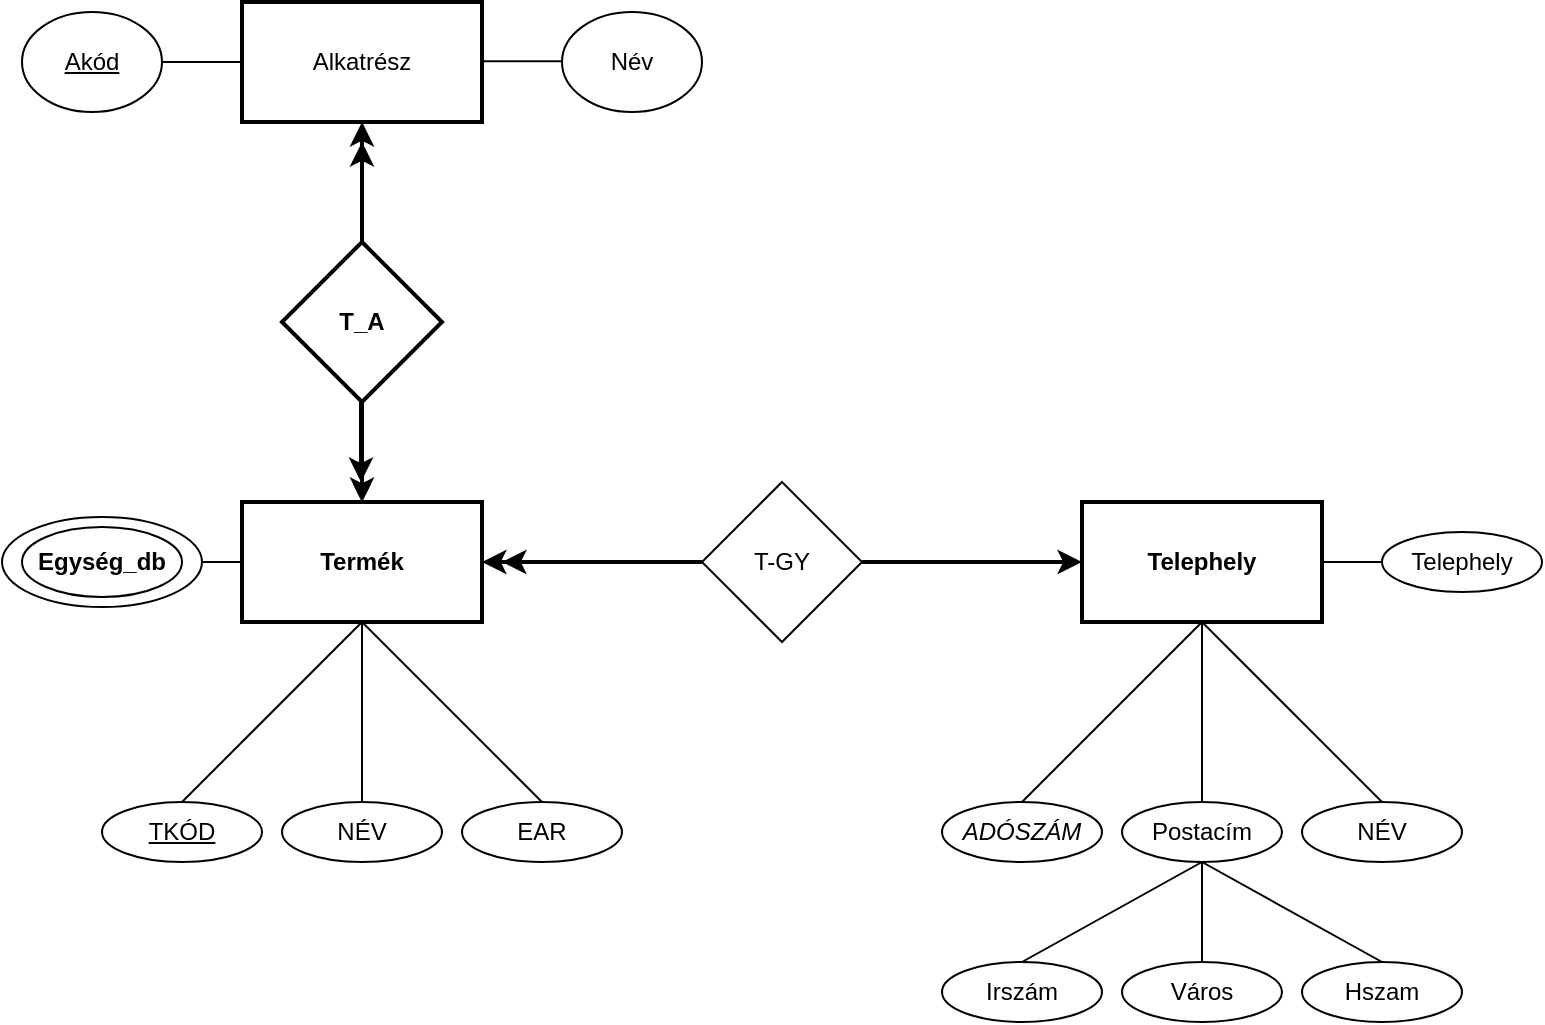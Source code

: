<mxfile version="26.0.16">
  <diagram name="1 oldal" id="6v6tZSbkRN1Iuugm__Hn">
    <mxGraphModel dx="794" dy="1626" grid="1" gridSize="10" guides="1" tooltips="1" connect="1" arrows="1" fold="1" page="1" pageScale="1" pageWidth="827" pageHeight="1169" math="0" shadow="0">
      <root>
        <mxCell id="0" />
        <mxCell id="1" parent="0" />
        <mxCell id="dRhvu17BhrYV3VOlv1lU-1" value="&lt;b&gt;Termék&lt;/b&gt;" style="rounded=0;whiteSpace=wrap;html=1;strokeWidth=2;" parent="1" vertex="1">
          <mxGeometry x="160" y="160" width="120" height="60" as="geometry" />
        </mxCell>
        <mxCell id="dRhvu17BhrYV3VOlv1lU-3" value="T-GY" style="rhombus;whiteSpace=wrap;html=1;" parent="1" vertex="1">
          <mxGeometry x="390" y="150" width="80" height="80" as="geometry" />
        </mxCell>
        <mxCell id="dRhvu17BhrYV3VOlv1lU-4" value="&lt;b&gt;Telephely&lt;/b&gt;" style="rounded=0;whiteSpace=wrap;html=1;strokeWidth=2;" parent="1" vertex="1">
          <mxGeometry x="580" y="160" width="120" height="60" as="geometry" />
        </mxCell>
        <mxCell id="dRhvu17BhrYV3VOlv1lU-5" value="&lt;u&gt;TKÓD&lt;/u&gt;" style="ellipse;whiteSpace=wrap;html=1;" parent="1" vertex="1">
          <mxGeometry x="90" y="310" width="80" height="30" as="geometry" />
        </mxCell>
        <mxCell id="dRhvu17BhrYV3VOlv1lU-6" value="NÉV" style="ellipse;whiteSpace=wrap;html=1;" parent="1" vertex="1">
          <mxGeometry x="180" y="310" width="80" height="30" as="geometry" />
        </mxCell>
        <mxCell id="dRhvu17BhrYV3VOlv1lU-7" value="EAR" style="ellipse;whiteSpace=wrap;html=1;" parent="1" vertex="1">
          <mxGeometry x="270" y="310" width="80" height="30" as="geometry" />
        </mxCell>
        <mxCell id="dRhvu17BhrYV3VOlv1lU-8" value="&lt;i&gt;ADÓSZÁM&lt;/i&gt;" style="ellipse;whiteSpace=wrap;html=1;" parent="1" vertex="1">
          <mxGeometry x="510" y="310" width="80" height="30" as="geometry" />
        </mxCell>
        <mxCell id="dRhvu17BhrYV3VOlv1lU-9" value="Postacím" style="ellipse;whiteSpace=wrap;html=1;" parent="1" vertex="1">
          <mxGeometry x="600" y="310" width="80" height="30" as="geometry" />
        </mxCell>
        <mxCell id="dRhvu17BhrYV3VOlv1lU-10" value="NÉV" style="ellipse;whiteSpace=wrap;html=1;" parent="1" vertex="1">
          <mxGeometry x="690" y="310" width="80" height="30" as="geometry" />
        </mxCell>
        <mxCell id="dRhvu17BhrYV3VOlv1lU-11" value="Irszám" style="ellipse;whiteSpace=wrap;html=1;" parent="1" vertex="1">
          <mxGeometry x="510" y="390" width="80" height="30" as="geometry" />
        </mxCell>
        <mxCell id="dRhvu17BhrYV3VOlv1lU-12" value="Város" style="ellipse;whiteSpace=wrap;html=1;" parent="1" vertex="1">
          <mxGeometry x="600" y="390" width="80" height="30" as="geometry" />
        </mxCell>
        <mxCell id="dRhvu17BhrYV3VOlv1lU-13" value="Hszam" style="ellipse;whiteSpace=wrap;html=1;" parent="1" vertex="1">
          <mxGeometry x="690" y="390" width="80" height="30" as="geometry" />
        </mxCell>
        <mxCell id="dRhvu17BhrYV3VOlv1lU-14" value="" style="endArrow=none;html=1;rounded=0;exitX=0.5;exitY=0;exitDx=0;exitDy=0;entryX=0.5;entryY=1;entryDx=0;entryDy=0;" parent="1" source="dRhvu17BhrYV3VOlv1lU-5" target="dRhvu17BhrYV3VOlv1lU-1" edge="1">
          <mxGeometry width="50" height="50" relative="1" as="geometry">
            <mxPoint x="420" y="280" as="sourcePoint" />
            <mxPoint x="190" y="230" as="targetPoint" />
          </mxGeometry>
        </mxCell>
        <mxCell id="dRhvu17BhrYV3VOlv1lU-15" value="" style="endArrow=none;html=1;rounded=0;exitX=0.5;exitY=0;exitDx=0;exitDy=0;entryX=0.5;entryY=1;entryDx=0;entryDy=0;" parent="1" source="dRhvu17BhrYV3VOlv1lU-6" target="dRhvu17BhrYV3VOlv1lU-1" edge="1">
          <mxGeometry width="50" height="50" relative="1" as="geometry">
            <mxPoint x="420" y="280" as="sourcePoint" />
            <mxPoint x="470" y="230" as="targetPoint" />
          </mxGeometry>
        </mxCell>
        <mxCell id="dRhvu17BhrYV3VOlv1lU-16" value="" style="endArrow=none;html=1;rounded=0;exitX=0.5;exitY=0;exitDx=0;exitDy=0;entryX=0.5;entryY=1;entryDx=0;entryDy=0;" parent="1" source="dRhvu17BhrYV3VOlv1lU-7" target="dRhvu17BhrYV3VOlv1lU-1" edge="1">
          <mxGeometry width="50" height="50" relative="1" as="geometry">
            <mxPoint x="420" y="280" as="sourcePoint" />
            <mxPoint x="470" y="230" as="targetPoint" />
          </mxGeometry>
        </mxCell>
        <mxCell id="dRhvu17BhrYV3VOlv1lU-17" value="" style="endArrow=none;html=1;rounded=0;exitX=0.5;exitY=0;exitDx=0;exitDy=0;" parent="1" source="dRhvu17BhrYV3VOlv1lU-8" edge="1">
          <mxGeometry width="50" height="50" relative="1" as="geometry">
            <mxPoint x="420" y="280" as="sourcePoint" />
            <mxPoint x="640" y="220" as="targetPoint" />
          </mxGeometry>
        </mxCell>
        <mxCell id="dRhvu17BhrYV3VOlv1lU-19" value="" style="endArrow=none;html=1;rounded=0;exitX=0.5;exitY=0;exitDx=0;exitDy=0;entryX=0.5;entryY=1;entryDx=0;entryDy=0;" parent="1" source="dRhvu17BhrYV3VOlv1lU-9" target="dRhvu17BhrYV3VOlv1lU-4" edge="1">
          <mxGeometry width="50" height="50" relative="1" as="geometry">
            <mxPoint x="420" y="280" as="sourcePoint" />
            <mxPoint x="470" y="230" as="targetPoint" />
          </mxGeometry>
        </mxCell>
        <mxCell id="dRhvu17BhrYV3VOlv1lU-20" value="" style="endArrow=none;html=1;rounded=0;exitX=0.5;exitY=0;exitDx=0;exitDy=0;entryX=0.5;entryY=1;entryDx=0;entryDy=0;" parent="1" source="dRhvu17BhrYV3VOlv1lU-10" target="dRhvu17BhrYV3VOlv1lU-4" edge="1">
          <mxGeometry width="50" height="50" relative="1" as="geometry">
            <mxPoint x="420" y="280" as="sourcePoint" />
            <mxPoint x="470" y="230" as="targetPoint" />
          </mxGeometry>
        </mxCell>
        <mxCell id="dRhvu17BhrYV3VOlv1lU-22" value="" style="endArrow=classic;html=1;rounded=0;exitX=1;exitY=0.5;exitDx=0;exitDy=0;entryX=0;entryY=0.5;entryDx=0;entryDy=0;strokeWidth=2;" parent="1" source="dRhvu17BhrYV3VOlv1lU-3" target="dRhvu17BhrYV3VOlv1lU-4" edge="1">
          <mxGeometry width="50" height="50" relative="1" as="geometry">
            <mxPoint x="490" y="250" as="sourcePoint" />
            <mxPoint x="540" y="200" as="targetPoint" />
          </mxGeometry>
        </mxCell>
        <mxCell id="dRhvu17BhrYV3VOlv1lU-23" value="" style="endArrow=classic;html=1;rounded=0;entryX=1;entryY=0.5;entryDx=0;entryDy=0;exitX=0;exitY=0.5;exitDx=0;exitDy=0;strokeWidth=2;" parent="1" source="dRhvu17BhrYV3VOlv1lU-3" target="dRhvu17BhrYV3VOlv1lU-1" edge="1">
          <mxGeometry width="50" height="50" relative="1" as="geometry">
            <mxPoint x="320" y="230" as="sourcePoint" />
            <mxPoint x="370" y="180" as="targetPoint" />
          </mxGeometry>
        </mxCell>
        <mxCell id="dRhvu17BhrYV3VOlv1lU-24" value="" style="endArrow=classic;html=1;rounded=0;exitX=0;exitY=0.5;exitDx=0;exitDy=0;strokeWidth=2;" parent="1" source="dRhvu17BhrYV3VOlv1lU-3" edge="1">
          <mxGeometry width="50" height="50" relative="1" as="geometry">
            <mxPoint x="420" y="280" as="sourcePoint" />
            <mxPoint x="290" y="190" as="targetPoint" />
          </mxGeometry>
        </mxCell>
        <mxCell id="dRhvu17BhrYV3VOlv1lU-25" value="Telephely" style="ellipse;whiteSpace=wrap;html=1;" parent="1" vertex="1">
          <mxGeometry x="730" y="175" width="80" height="30" as="geometry" />
        </mxCell>
        <mxCell id="dRhvu17BhrYV3VOlv1lU-26" value="" style="endArrow=none;html=1;rounded=0;exitX=0;exitY=0.5;exitDx=0;exitDy=0;entryX=1;entryY=0.5;entryDx=0;entryDy=0;" parent="1" source="dRhvu17BhrYV3VOlv1lU-25" target="dRhvu17BhrYV3VOlv1lU-4" edge="1">
          <mxGeometry width="50" height="50" relative="1" as="geometry">
            <mxPoint x="420" y="280" as="sourcePoint" />
            <mxPoint x="470" y="230" as="targetPoint" />
          </mxGeometry>
        </mxCell>
        <mxCell id="dRhvu17BhrYV3VOlv1lU-27" value="" style="endArrow=none;html=1;rounded=0;exitX=0.5;exitY=0;exitDx=0;exitDy=0;entryX=0.5;entryY=1;entryDx=0;entryDy=0;" parent="1" source="dRhvu17BhrYV3VOlv1lU-11" target="dRhvu17BhrYV3VOlv1lU-9" edge="1">
          <mxGeometry width="50" height="50" relative="1" as="geometry">
            <mxPoint x="420" y="280" as="sourcePoint" />
            <mxPoint x="470" y="230" as="targetPoint" />
          </mxGeometry>
        </mxCell>
        <mxCell id="dRhvu17BhrYV3VOlv1lU-28" value="" style="endArrow=none;html=1;rounded=0;entryX=0.5;entryY=1;entryDx=0;entryDy=0;exitX=0.5;exitY=0;exitDx=0;exitDy=0;" parent="1" source="dRhvu17BhrYV3VOlv1lU-12" target="dRhvu17BhrYV3VOlv1lU-9" edge="1">
          <mxGeometry width="50" height="50" relative="1" as="geometry">
            <mxPoint x="630" y="400" as="sourcePoint" />
            <mxPoint x="680" y="350" as="targetPoint" />
          </mxGeometry>
        </mxCell>
        <mxCell id="dRhvu17BhrYV3VOlv1lU-29" value="" style="endArrow=none;html=1;rounded=0;entryX=0.5;entryY=1;entryDx=0;entryDy=0;exitX=0.5;exitY=0;exitDx=0;exitDy=0;" parent="1" source="dRhvu17BhrYV3VOlv1lU-13" target="dRhvu17BhrYV3VOlv1lU-9" edge="1">
          <mxGeometry width="50" height="50" relative="1" as="geometry">
            <mxPoint x="710" y="400" as="sourcePoint" />
            <mxPoint x="760" y="350" as="targetPoint" />
          </mxGeometry>
        </mxCell>
        <mxCell id="KtxNKEk7Mv9q-SLIf2oM-13" value="" style="edgeStyle=orthogonalEdgeStyle;rounded=0;orthogonalLoop=1;jettySize=auto;html=1;" parent="1" source="KtxNKEk7Mv9q-SLIf2oM-1" target="dRhvu17BhrYV3VOlv1lU-1" edge="1">
          <mxGeometry relative="1" as="geometry" />
        </mxCell>
        <mxCell id="KtxNKEk7Mv9q-SLIf2oM-1" value="&lt;b&gt;T_A&lt;/b&gt;" style="rhombus;whiteSpace=wrap;html=1;strokeWidth=2;" parent="1" vertex="1">
          <mxGeometry x="180" y="30" width="80" height="80" as="geometry" />
        </mxCell>
        <mxCell id="KtxNKEk7Mv9q-SLIf2oM-2" value="" style="ellipse;whiteSpace=wrap;html=1;" parent="1" vertex="1">
          <mxGeometry x="40" y="167.5" width="100" height="45" as="geometry" />
        </mxCell>
        <mxCell id="KtxNKEk7Mv9q-SLIf2oM-3" value="&lt;b&gt;Egység_db&lt;/b&gt;" style="ellipse;whiteSpace=wrap;html=1;" parent="1" vertex="1">
          <mxGeometry x="50" y="172.5" width="80" height="35" as="geometry" />
        </mxCell>
        <mxCell id="KtxNKEk7Mv9q-SLIf2oM-5" value="" style="endArrow=classic;html=1;rounded=0;strokeWidth=2;exitX=0.5;exitY=1;exitDx=0;exitDy=0;entryX=0.5;entryY=0;entryDx=0;entryDy=0;" parent="1" source="KtxNKEk7Mv9q-SLIf2oM-1" target="dRhvu17BhrYV3VOlv1lU-1" edge="1">
          <mxGeometry width="50" height="50" relative="1" as="geometry">
            <mxPoint x="170" y="110" as="sourcePoint" />
            <mxPoint x="220" y="150" as="targetPoint" />
          </mxGeometry>
        </mxCell>
        <mxCell id="KtxNKEk7Mv9q-SLIf2oM-6" value="" style="endArrow=none;html=1;rounded=0;exitX=1;exitY=0.5;exitDx=0;exitDy=0;entryX=0;entryY=0.5;entryDx=0;entryDy=0;" parent="1" source="KtxNKEk7Mv9q-SLIf2oM-2" target="dRhvu17BhrYV3VOlv1lU-1" edge="1">
          <mxGeometry width="50" height="50" relative="1" as="geometry">
            <mxPoint x="120" y="160" as="sourcePoint" />
            <mxPoint x="170" y="110" as="targetPoint" />
          </mxGeometry>
        </mxCell>
        <mxCell id="KtxNKEk7Mv9q-SLIf2oM-9" value="" style="endArrow=classic;html=1;rounded=0;strokeWidth=2;entryX=0.5;entryY=0;entryDx=0;entryDy=0;" parent="1" edge="1">
          <mxGeometry width="50" height="50" relative="1" as="geometry">
            <mxPoint x="219.5" y="110" as="sourcePoint" />
            <mxPoint x="219.5" y="150" as="targetPoint" />
          </mxGeometry>
        </mxCell>
        <mxCell id="KtxNKEk7Mv9q-SLIf2oM-10" value="Alkatrész" style="rounded=0;whiteSpace=wrap;html=1;strokeWidth=2;" parent="1" vertex="1">
          <mxGeometry x="160" y="-90" width="120" height="60" as="geometry" />
        </mxCell>
        <mxCell id="KtxNKEk7Mv9q-SLIf2oM-11" value="&lt;u&gt;Akód&lt;/u&gt;" style="ellipse;whiteSpace=wrap;html=1;" parent="1" vertex="1">
          <mxGeometry x="50" y="-85" width="70" height="50" as="geometry" />
        </mxCell>
        <mxCell id="KtxNKEk7Mv9q-SLIf2oM-12" value="Név" style="ellipse;whiteSpace=wrap;html=1;" parent="1" vertex="1">
          <mxGeometry x="320" y="-85" width="70" height="50" as="geometry" />
        </mxCell>
        <mxCell id="KtxNKEk7Mv9q-SLIf2oM-14" value="" style="endArrow=classic;html=1;rounded=0;strokeWidth=2;entryX=0.5;entryY=1;entryDx=0;entryDy=0;exitX=0.5;exitY=0;exitDx=0;exitDy=0;" parent="1" source="KtxNKEk7Mv9q-SLIf2oM-1" target="KtxNKEk7Mv9q-SLIf2oM-10" edge="1">
          <mxGeometry width="50" height="50" relative="1" as="geometry">
            <mxPoint x="219.66" y="-20" as="sourcePoint" />
            <mxPoint x="219.66" y="20" as="targetPoint" />
          </mxGeometry>
        </mxCell>
        <mxCell id="KtxNKEk7Mv9q-SLIf2oM-15" value="" style="endArrow=classic;html=1;rounded=0;strokeWidth=2;exitX=0.5;exitY=0;exitDx=0;exitDy=0;" parent="1" source="KtxNKEk7Mv9q-SLIf2oM-1" edge="1">
          <mxGeometry width="50" height="50" relative="1" as="geometry">
            <mxPoint x="229.5" y="120" as="sourcePoint" />
            <mxPoint x="220" y="-20" as="targetPoint" />
          </mxGeometry>
        </mxCell>
        <mxCell id="KtxNKEk7Mv9q-SLIf2oM-16" value="" style="endArrow=none;html=1;rounded=0;exitX=1;exitY=0.5;exitDx=0;exitDy=0;entryX=0;entryY=0.5;entryDx=0;entryDy=0;" parent="1" source="KtxNKEk7Mv9q-SLIf2oM-11" target="KtxNKEk7Mv9q-SLIf2oM-10" edge="1">
          <mxGeometry width="50" height="50" relative="1" as="geometry">
            <mxPoint x="120" y="-50" as="sourcePoint" />
            <mxPoint x="170" y="-100" as="targetPoint" />
          </mxGeometry>
        </mxCell>
        <mxCell id="KtxNKEk7Mv9q-SLIf2oM-17" value="" style="endArrow=none;html=1;rounded=0;exitX=1;exitY=0.5;exitDx=0;exitDy=0;entryX=0;entryY=0.5;entryDx=0;entryDy=0;" parent="1" edge="1">
          <mxGeometry width="50" height="50" relative="1" as="geometry">
            <mxPoint x="280" y="-60.34" as="sourcePoint" />
            <mxPoint x="320" y="-60.34" as="targetPoint" />
          </mxGeometry>
        </mxCell>
      </root>
    </mxGraphModel>
  </diagram>
</mxfile>
